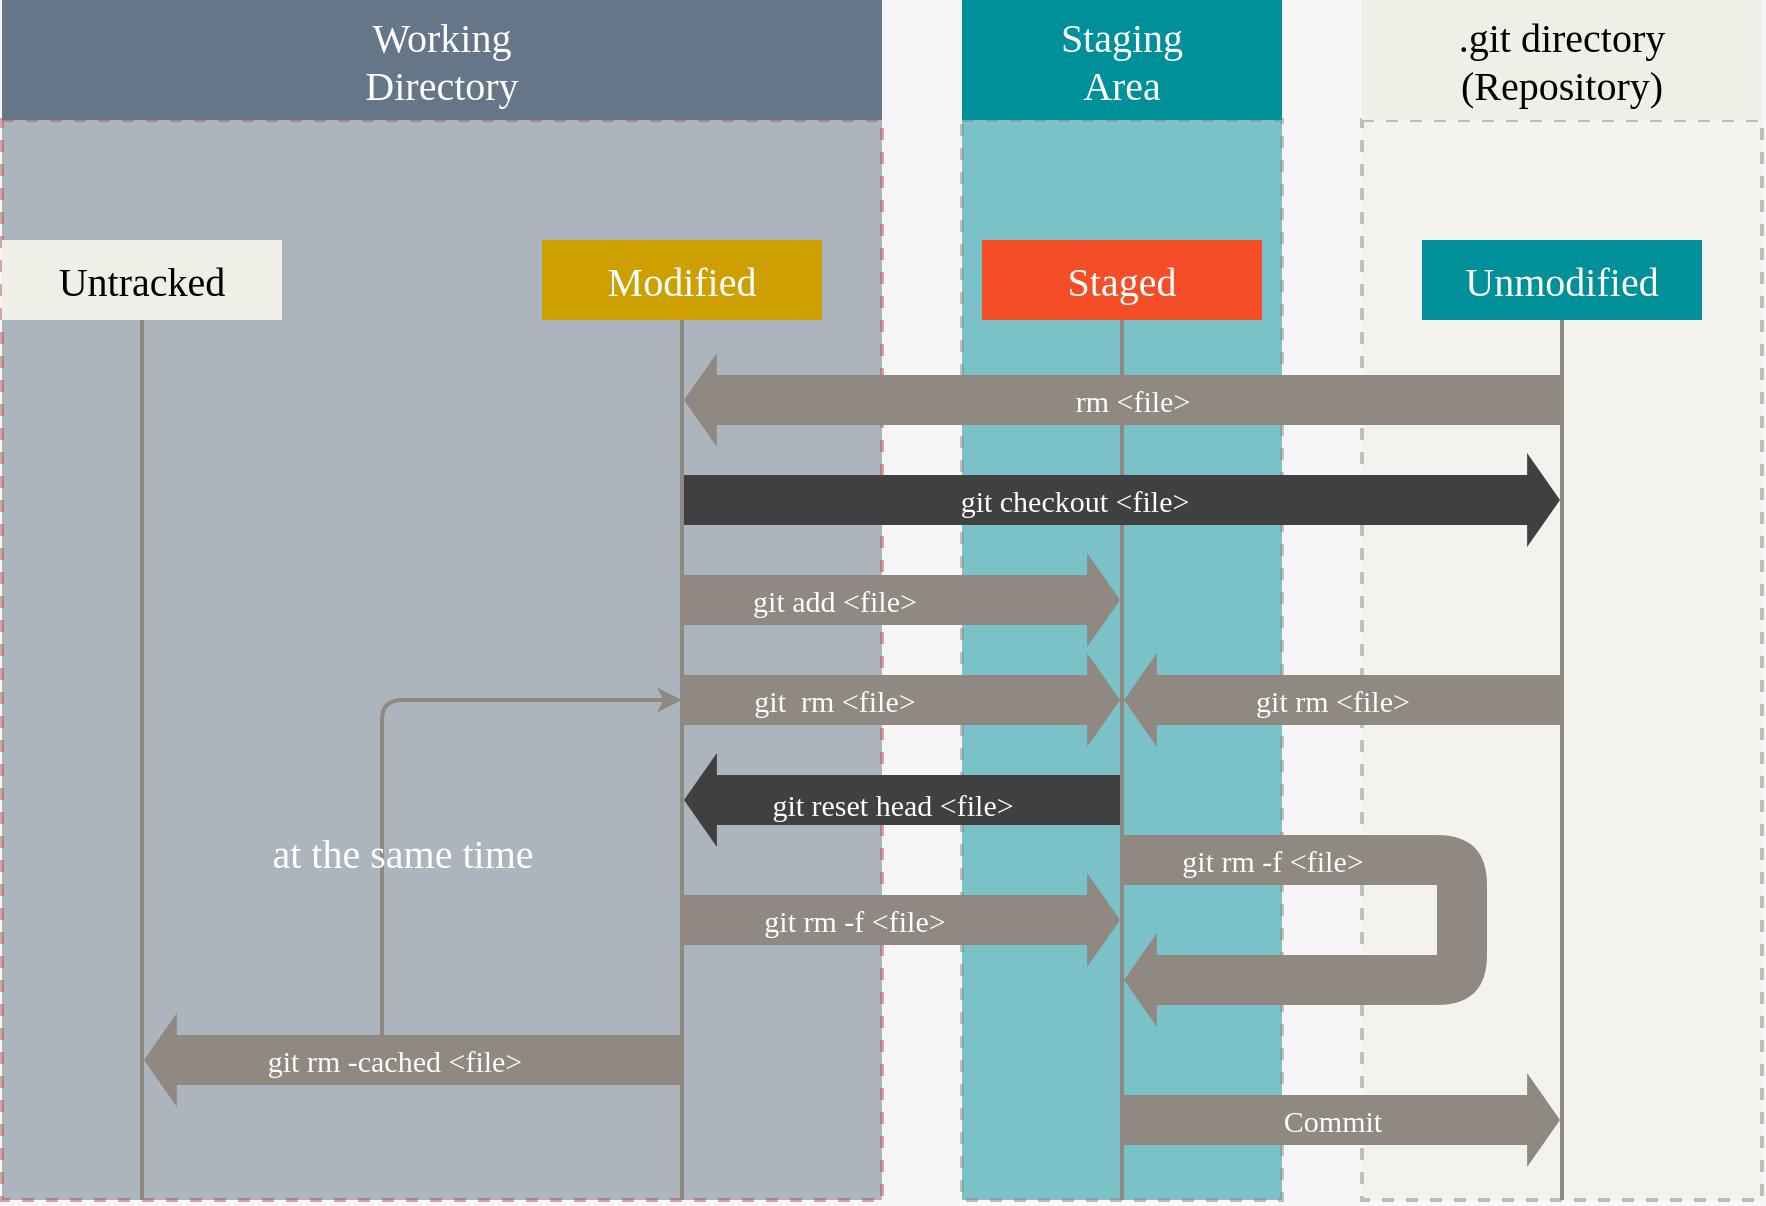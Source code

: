 <mxfile version="13.7.3" type="device"><diagram id="YyOrLPoqrhmwqVeJbb7N" name="第 1 页"><mxGraphModel dx="1533" dy="408" grid="1" gridSize="10" guides="1" tooltips="1" connect="1" arrows="1" fold="1" page="1" pageScale="1" pageWidth="827" pageHeight="1169" background="#F6F6F6" math="0" shadow="0"><root><mxCell id="0"/><mxCell id="1" parent="0"/><mxCell id="uvon3yKD4J11tWVKog2r-38" value="" style="rounded=0;whiteSpace=wrap;html=1;shadow=0;dashed=1;labelBackgroundColor=none;strokeColor=#8F8981;strokeWidth=2;fontFamily=Lucida Console;fontSize=15;fontColor=#FFFFFF;opacity=50;fillColor=#EFEFE7;" vertex="1" parent="1"><mxGeometry x="600" y="420" width="200" height="540" as="geometry"/></mxCell><mxCell id="uvon3yKD4J11tWVKog2r-37" value="" style="rounded=0;whiteSpace=wrap;html=1;shadow=0;dashed=1;labelBackgroundColor=none;strokeColor=#8F8981;strokeWidth=2;fontFamily=Lucida Console;fontSize=15;fontColor=#FFFFFF;opacity=50;fillColor=#00909A;" vertex="1" parent="1"><mxGeometry x="400" y="420" width="160" height="540" as="geometry"/></mxCell><mxCell id="uvon3yKD4J11tWVKog2r-36" value="" style="rounded=0;whiteSpace=wrap;html=1;dashed=1;labelBackgroundColor=none;strokeWidth=2;fontFamily=Lucida Console;fontSize=15;strokeColor=#b85450;opacity=50;shadow=0;fillColor=#647687;" vertex="1" parent="1"><mxGeometry x="-80" y="420" width="440" height="540" as="geometry"/></mxCell><mxCell id="uvon3yKD4J11tWVKog2r-1" value="Working&lt;br style=&quot;font-size: 20px;&quot;&gt;Directory" style="rounded=0;whiteSpace=wrap;html=1;fontColor=#ffffff;fontFamily=Lucida Console;fontSize=20;fillColor=#647687;strokeColor=none;" vertex="1" parent="1"><mxGeometry x="-80" y="360" width="440" height="60" as="geometry"/></mxCell><mxCell id="uvon3yKD4J11tWVKog2r-2" value="Staging&lt;br&gt;Area" style="rounded=0;whiteSpace=wrap;html=1;fontColor=#FFFFFF;fontFamily=Lucida Console;fontSize=20;fillColor=#00909A;strokeColor=none;" vertex="1" parent="1"><mxGeometry x="400" y="360" width="160" height="60" as="geometry"/></mxCell><mxCell id="uvon3yKD4J11tWVKog2r-3" value=".git directory&lt;br&gt;(Repository)" style="rounded=0;whiteSpace=wrap;html=1;fontFamily=Lucida Console;fontSize=20;fillColor=#EFEFE7;strokeColor=none;" vertex="1" parent="1"><mxGeometry x="600" y="360" width="200" height="60" as="geometry"/></mxCell><mxCell id="uvon3yKD4J11tWVKog2r-20" style="edgeStyle=orthogonalEdgeStyle;rounded=0;jumpSize=6;orthogonalLoop=1;jettySize=auto;html=1;exitX=0.5;exitY=1;exitDx=0;exitDy=0;labelBackgroundColor=none;endArrow=none;endFill=0;strokeWidth=2;fillColor=#8F8981;fontFamily=Lucida Console;fontSize=20;fontColor=#FFFFFF;strokeColor=#8F8981;" edge="1" parent="1" source="uvon3yKD4J11tWVKog2r-13"><mxGeometry relative="1" as="geometry"><mxPoint x="-10" y="960" as="targetPoint"/></mxGeometry></mxCell><mxCell id="uvon3yKD4J11tWVKog2r-13" value="Untracked" style="rounded=0;whiteSpace=wrap;html=1;fontFamily=Lucida Console;fontSize=20;strokeColor=none;fillColor=#EFEFE7;" vertex="1" parent="1"><mxGeometry x="-80" y="480" width="140" height="40" as="geometry"/></mxCell><mxCell id="uvon3yKD4J11tWVKog2r-21" style="edgeStyle=orthogonalEdgeStyle;rounded=0;jumpSize=6;orthogonalLoop=1;jettySize=auto;html=1;exitX=0.5;exitY=1;exitDx=0;exitDy=0;labelBackgroundColor=none;endArrow=none;endFill=0;strokeWidth=2;fillColor=#8F8981;fontFamily=Lucida Console;fontSize=20;fontColor=#FFFFFF;strokeColor=#8F8981;" edge="1" parent="1" source="uvon3yKD4J11tWVKog2r-14"><mxGeometry relative="1" as="geometry"><mxPoint x="700" y="960" as="targetPoint"/></mxGeometry></mxCell><mxCell id="uvon3yKD4J11tWVKog2r-14" value="Unmodified" style="rounded=0;whiteSpace=wrap;html=1;fontFamily=Lucida Console;fontSize=20;strokeColor=none;fillColor=#00909A;fontColor=#FFFFFF;" vertex="1" parent="1"><mxGeometry x="630" y="480" width="140" height="40" as="geometry"/></mxCell><mxCell id="uvon3yKD4J11tWVKog2r-22" style="edgeStyle=orthogonalEdgeStyle;rounded=0;jumpSize=6;orthogonalLoop=1;jettySize=auto;html=1;exitX=0.5;exitY=1;exitDx=0;exitDy=0;labelBackgroundColor=none;endArrow=none;endFill=0;strokeWidth=2;fillColor=#8F8981;fontFamily=Lucida Console;fontSize=20;fontColor=#FFFFFF;strokeColor=#8F8981;" edge="1" parent="1" source="uvon3yKD4J11tWVKog2r-15"><mxGeometry relative="1" as="geometry"><mxPoint x="260" y="960" as="targetPoint"/><Array as="points"><mxPoint x="260" y="800"/></Array></mxGeometry></mxCell><mxCell id="uvon3yKD4J11tWVKog2r-15" value="Modified" style="rounded=0;whiteSpace=wrap;html=1;fontFamily=Lucida Console;fontSize=20;strokeColor=none;fillColor=#CD9F00;fontColor=#FFFFFF;" vertex="1" parent="1"><mxGeometry x="190" y="480" width="140" height="40" as="geometry"/></mxCell><mxCell id="uvon3yKD4J11tWVKog2r-23" style="edgeStyle=orthogonalEdgeStyle;rounded=0;jumpSize=6;orthogonalLoop=1;jettySize=auto;html=1;exitX=0.5;exitY=1;exitDx=0;exitDy=0;labelBackgroundColor=none;endArrow=none;endFill=0;strokeWidth=2;fillColor=#8F8981;fontFamily=Lucida Console;fontSize=20;fontColor=#FFFFFF;strokeColor=#8F8981;" edge="1" parent="1" source="uvon3yKD4J11tWVKog2r-16"><mxGeometry relative="1" as="geometry"><mxPoint x="480" y="960" as="targetPoint"/></mxGeometry></mxCell><mxCell id="uvon3yKD4J11tWVKog2r-16" value="Staged" style="rounded=0;whiteSpace=wrap;html=1;fontFamily=Lucida Console;fontSize=20;strokeColor=none;fillColor=#F44D27;fontColor=#FFFFFF;" vertex="1" parent="1"><mxGeometry x="410" y="480" width="140" height="40" as="geometry"/></mxCell><mxCell id="uvon3yKD4J11tWVKog2r-27" value="" style="shape=flexArrow;endArrow=classic;html=1;labelBackgroundColor=none;strokeWidth=2;fillColor=#8F8981;fontFamily=Lucida Console;fontSize=20;fontColor=#FFFFFF;width=24;startSize=4.812;endSize=4.812;strokeColor=none;" edge="1" parent="1"><mxGeometry width="50" height="50" relative="1" as="geometry"><mxPoint x="700" y="560" as="sourcePoint"/><mxPoint x="260" y="560" as="targetPoint"/></mxGeometry></mxCell><mxCell id="uvon3yKD4J11tWVKog2r-28" value="rm &amp;lt;file&amp;gt;" style="edgeLabel;html=1;align=center;verticalAlign=middle;resizable=0;points=[];fontSize=15;fontFamily=Lucida Console;fontColor=#FFFFFF;labelBackgroundColor=none;spacingLeft=10;" vertex="1" connectable="0" parent="uvon3yKD4J11tWVKog2r-27"><mxGeometry x="-0.945" y="1" relative="1" as="geometry"><mxPoint x="-208.24" y="-1" as="offset"/></mxGeometry></mxCell><mxCell id="uvon3yKD4J11tWVKog2r-32" value="" style="shape=flexArrow;endArrow=classic;html=1;labelBackgroundColor=none;strokeWidth=2;fillColor=#8F8981;fontFamily=Lucida Console;fontSize=20;fontColor=#FFFFFF;width=24;startSize=4.812;endSize=4.812;strokeColor=none;" edge="1" parent="1"><mxGeometry width="50" height="50" relative="1" as="geometry"><mxPoint x="260" y="890" as="sourcePoint"/><mxPoint x="-10" y="890" as="targetPoint"/></mxGeometry></mxCell><mxCell id="uvon3yKD4J11tWVKog2r-33" value="git rm -cached &amp;lt;file&amp;gt;" style="edgeLabel;html=1;align=center;verticalAlign=middle;resizable=0;points=[];fontSize=15;fontFamily=Lucida Console;fontColor=#FFFFFF;labelBackgroundColor=none;spacingLeft=10;" vertex="1" connectable="0" parent="uvon3yKD4J11tWVKog2r-32"><mxGeometry x="-0.945" y="1" relative="1" as="geometry"><mxPoint x="-141.72" y="-1" as="offset"/></mxGeometry></mxCell><mxCell id="uvon3yKD4J11tWVKog2r-34" value="" style="shape=flexArrow;endArrow=classic;html=1;labelBackgroundColor=none;strokeWidth=2;fillColor=#8F8981;fontFamily=Lucida Console;fontSize=20;fontColor=#FFFFFF;width=24;startSize=4.812;endSize=4.812;strokeColor=none;" edge="1" parent="1"><mxGeometry width="50" height="50" relative="1" as="geometry"><mxPoint x="480" y="920" as="sourcePoint"/><mxPoint x="700" y="920" as="targetPoint"/></mxGeometry></mxCell><mxCell id="uvon3yKD4J11tWVKog2r-35" value="Commit" style="edgeLabel;html=1;align=center;verticalAlign=middle;resizable=0;points=[];fontSize=15;fontFamily=Lucida Console;fontColor=#FFFFFF;labelBackgroundColor=none;spacingLeft=10;" vertex="1" connectable="0" parent="uvon3yKD4J11tWVKog2r-34"><mxGeometry x="-0.945" y="1" relative="1" as="geometry"><mxPoint x="94.12" y="1" as="offset"/></mxGeometry></mxCell><mxCell id="uvon3yKD4J11tWVKog2r-56" value="" style="shape=flexArrow;endArrow=classic;html=1;labelBackgroundColor=none;strokeWidth=2;fontFamily=Lucida Console;fontSize=20;fontColor=#FFFFFF;width=24;startSize=4.812;endSize=4.812;strokeColor=none;fillColor=#404040;" edge="1" parent="1"><mxGeometry width="50" height="50" relative="1" as="geometry"><mxPoint x="260" y="610" as="sourcePoint"/><mxPoint x="700" y="610" as="targetPoint"/></mxGeometry></mxCell><mxCell id="uvon3yKD4J11tWVKog2r-57" value="git checkout &amp;lt;file&amp;gt;" style="edgeLabel;html=1;align=center;verticalAlign=middle;resizable=0;points=[];fontSize=15;fontFamily=Lucida Console;fontColor=#FFFFFF;labelBackgroundColor=none;spacingLeft=10;" vertex="1" connectable="0" parent="uvon3yKD4J11tWVKog2r-56"><mxGeometry x="-0.945" y="1" relative="1" as="geometry"><mxPoint x="178.97" y="1" as="offset"/></mxGeometry></mxCell><mxCell id="uvon3yKD4J11tWVKog2r-58" value="" style="shape=flexArrow;endArrow=classic;html=1;labelBackgroundColor=none;strokeWidth=2;fillColor=#8F8981;fontFamily=Lucida Console;fontSize=20;fontColor=#FFFFFF;width=24;startSize=4.812;endSize=4.812;strokeColor=none;" edge="1" parent="1"><mxGeometry width="50" height="50" relative="1" as="geometry"><mxPoint x="700" y="710" as="sourcePoint"/><mxPoint x="480" y="710" as="targetPoint"/></mxGeometry></mxCell><mxCell id="uvon3yKD4J11tWVKog2r-59" value="git rm &amp;lt;file&amp;gt;" style="edgeLabel;html=1;align=center;verticalAlign=middle;resizable=0;points=[];fontSize=15;fontFamily=Lucida Console;fontColor=#FFFFFF;labelBackgroundColor=none;spacingLeft=10;" vertex="1" connectable="0" parent="uvon3yKD4J11tWVKog2r-58"><mxGeometry x="-0.945" y="1" relative="1" as="geometry"><mxPoint x="-113.79" y="-1" as="offset"/></mxGeometry></mxCell><mxCell id="uvon3yKD4J11tWVKog2r-60" value="" style="shape=flexArrow;endArrow=classic;html=1;labelBackgroundColor=none;strokeWidth=2;fillColor=#8F8981;fontFamily=Lucida Console;fontSize=20;fontColor=#FFFFFF;width=24;startSize=4.812;endSize=4.812;strokeColor=none;" edge="1" parent="1"><mxGeometry width="50" height="50" relative="1" as="geometry"><mxPoint x="260" y="710" as="sourcePoint"/><mxPoint x="480" y="710" as="targetPoint"/></mxGeometry></mxCell><mxCell id="uvon3yKD4J11tWVKog2r-61" value="git&amp;nbsp; rm &amp;lt;file&amp;gt;" style="edgeLabel;html=1;align=center;verticalAlign=middle;resizable=0;points=[];fontSize=15;fontFamily=Lucida Console;fontColor=#FFFFFF;labelBackgroundColor=none;spacingLeft=10;" vertex="1" connectable="0" parent="uvon3yKD4J11tWVKog2r-60"><mxGeometry x="-0.945" y="1" relative="1" as="geometry"><mxPoint x="64.48" y="1" as="offset"/></mxGeometry></mxCell><mxCell id="uvon3yKD4J11tWVKog2r-62" value="" style="shape=flexArrow;endArrow=classic;html=1;labelBackgroundColor=none;strokeWidth=2;fillColor=#8F8981;fontFamily=Lucida Console;fontSize=20;fontColor=#FFFFFF;width=24;startSize=4.812;endSize=4.812;strokeColor=none;" edge="1" parent="1"><mxGeometry width="50" height="50" relative="1" as="geometry"><mxPoint x="260" y="660" as="sourcePoint"/><mxPoint x="480" y="660" as="targetPoint"/></mxGeometry></mxCell><mxCell id="uvon3yKD4J11tWVKog2r-63" value="git add &amp;lt;file&amp;gt;" style="edgeLabel;html=1;align=center;verticalAlign=middle;resizable=0;points=[];fontSize=15;fontFamily=Lucida Console;fontColor=#FFFFFF;labelBackgroundColor=none;spacingLeft=10;" vertex="1" connectable="0" parent="uvon3yKD4J11tWVKog2r-62"><mxGeometry x="-0.945" y="1" relative="1" as="geometry"><mxPoint x="64.48" y="1" as="offset"/></mxGeometry></mxCell><mxCell id="uvon3yKD4J11tWVKog2r-64" value="" style="shape=flexArrow;endArrow=classic;html=1;labelBackgroundColor=none;strokeWidth=2;fontFamily=Lucida Console;fontSize=20;fontColor=#FFFFFF;width=24;startSize=4.812;endSize=4.812;strokeColor=none;fillColor=#404040;" edge="1" parent="1"><mxGeometry width="50" height="50" relative="1" as="geometry"><mxPoint x="480" y="760" as="sourcePoint"/><mxPoint x="260" y="760" as="targetPoint"/></mxGeometry></mxCell><mxCell id="uvon3yKD4J11tWVKog2r-65" value="git reset head &amp;lt;file&amp;gt;" style="edgeLabel;html=1;align=center;verticalAlign=middle;resizable=0;points=[];fontSize=15;fontFamily=Lucida Console;fontColor=#FFFFFF;labelBackgroundColor=none;spacingLeft=10;" vertex="1" connectable="0" parent="uvon3yKD4J11tWVKog2r-64"><mxGeometry x="-0.945" y="1" relative="1" as="geometry"><mxPoint x="-114.48" y="1" as="offset"/></mxGeometry></mxCell><mxCell id="uvon3yKD4J11tWVKog2r-66" value="" style="shape=flexArrow;endArrow=classic;html=1;labelBackgroundColor=none;strokeWidth=2;fillColor=#8F8981;fontFamily=Lucida Console;fontSize=20;fontColor=#FFFFFF;width=24;startSize=4.812;endSize=4.812;strokeColor=none;" edge="1" parent="1"><mxGeometry width="50" height="50" relative="1" as="geometry"><mxPoint x="260" y="820" as="sourcePoint"/><mxPoint x="480" y="820" as="targetPoint"/></mxGeometry></mxCell><mxCell id="uvon3yKD4J11tWVKog2r-67" value="git rm -f &amp;lt;file&amp;gt;" style="edgeLabel;html=1;align=center;verticalAlign=middle;resizable=0;points=[];fontSize=15;fontFamily=Lucida Console;fontColor=#FFFFFF;labelBackgroundColor=none;spacingLeft=10;" vertex="1" connectable="0" parent="uvon3yKD4J11tWVKog2r-66"><mxGeometry x="-0.945" y="1" relative="1" as="geometry"><mxPoint x="75.17" y="1" as="offset"/></mxGeometry></mxCell><mxCell id="uvon3yKD4J11tWVKog2r-73" value="" style="edgeStyle=elbowEdgeStyle;elbow=vertical;endArrow=classic;html=1;labelBackgroundColor=none;strokeWidth=2;fillColor=#404040;fontFamily=Lucida Console;fontSize=20;fontColor=#FFFFFF;strokeColor=#8F8981;" edge="1" parent="1"><mxGeometry width="50" height="50" relative="1" as="geometry"><mxPoint x="110" y="880" as="sourcePoint"/><mxPoint x="260" y="710" as="targetPoint"/><Array as="points"><mxPoint x="200" y="710"/></Array></mxGeometry></mxCell><mxCell id="uvon3yKD4J11tWVKog2r-74" value="at the same time" style="edgeLabel;html=1;align=center;verticalAlign=middle;resizable=0;points=[];fontSize=20;fontFamily=Lucida Console;fontColor=#FFFFFF;labelBackgroundColor=none;" vertex="1" connectable="0" parent="uvon3yKD4J11tWVKog2r-73"><mxGeometry x="-0.31" relative="1" as="geometry"><mxPoint x="10" y="16.21" as="offset"/></mxGeometry></mxCell><mxCell id="uvon3yKD4J11tWVKog2r-75" value="" style="shape=flexArrow;endArrow=classic;html=1;labelBackgroundColor=none;strokeWidth=2;fillColor=#8F8981;fontFamily=Lucida Console;fontSize=20;fontColor=#FFFFFF;width=24;startSize=4.812;endSize=4.812;strokeColor=none;edgeStyle=orthogonalEdgeStyle;" edge="1" parent="1"><mxGeometry width="50" height="50" relative="1" as="geometry"><mxPoint x="480" y="790" as="sourcePoint"/><mxPoint x="480" y="850" as="targetPoint"/><Array as="points"><mxPoint x="650" y="790"/><mxPoint x="650" y="850"/></Array></mxGeometry></mxCell><mxCell id="uvon3yKD4J11tWVKog2r-76" value="git rm -f &amp;lt;file&amp;gt;" style="edgeLabel;html=1;align=center;verticalAlign=middle;resizable=0;points=[];fontSize=15;fontFamily=Lucida Console;fontColor=#FFFFFF;labelBackgroundColor=none;spacingLeft=10;" vertex="1" connectable="0" parent="uvon3yKD4J11tWVKog2r-75"><mxGeometry x="-0.945" y="1" relative="1" as="geometry"><mxPoint x="58.97" y="1" as="offset"/></mxGeometry></mxCell></root></mxGraphModel></diagram></mxfile>